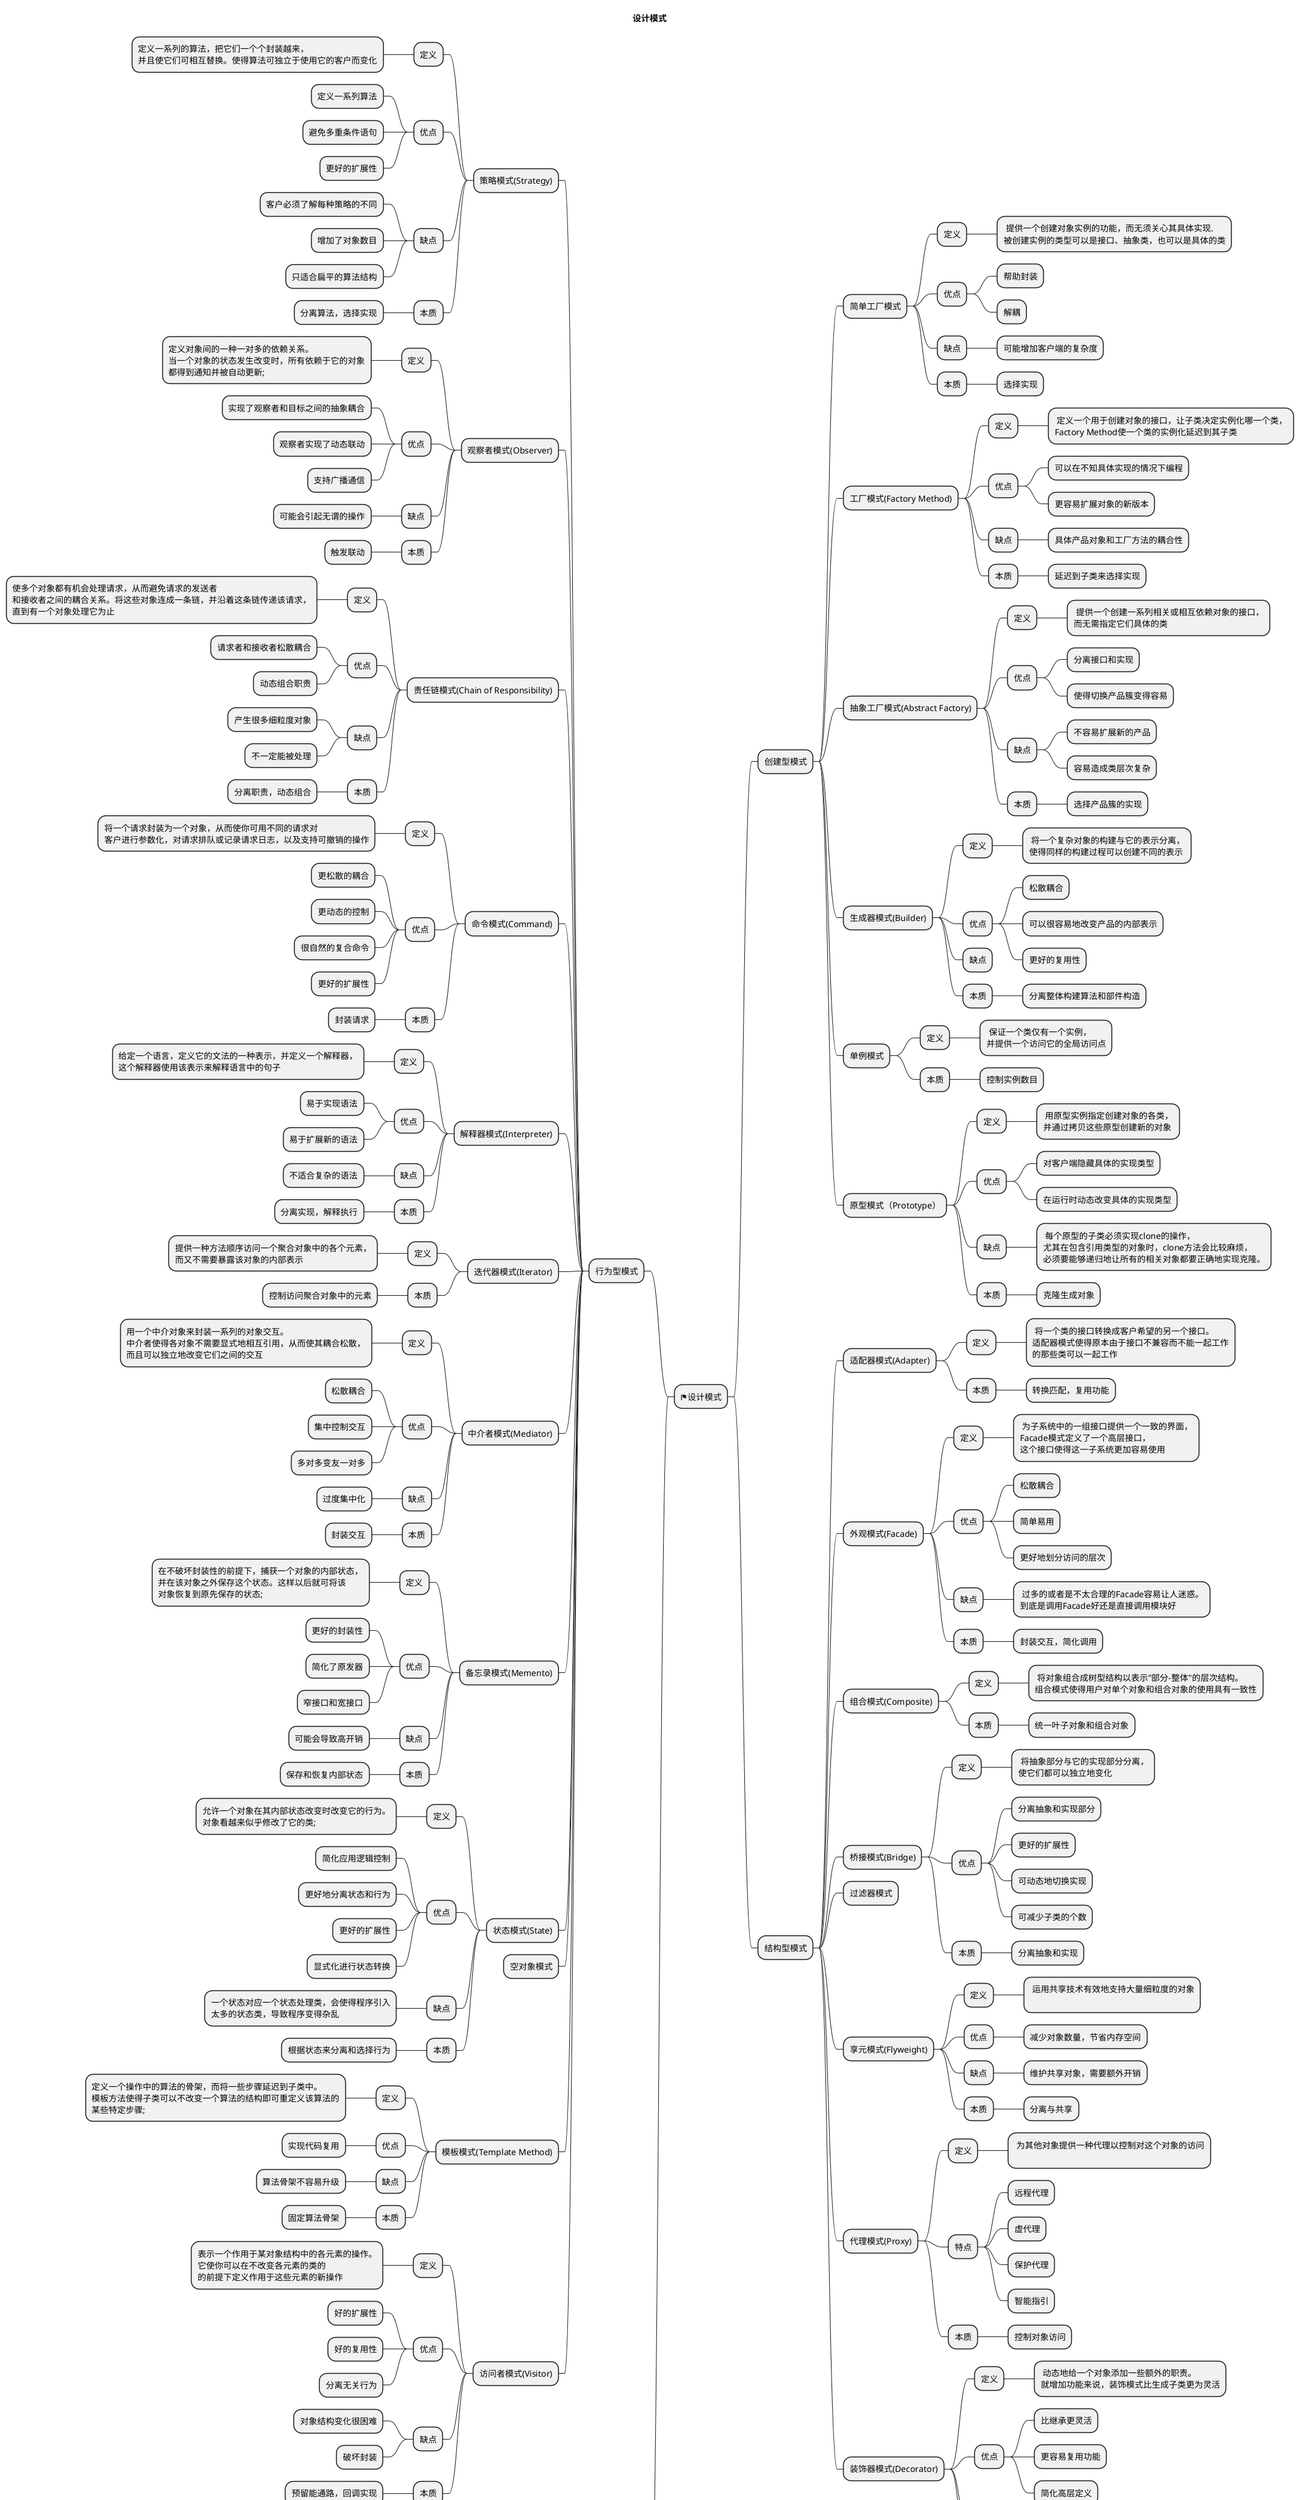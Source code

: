 @startmindmap
'https://plantuml.com/mindmap-diagram

title 设计模式

+ <&flag>设计模式
++ 创建型模式
+++ 简单工厂模式
++++ 定义
*****: 提供一个创建对象实例的功能，而无须关心其具体实现.
被创建实例的类型可以是接口、抽象类，也可以是具体的类;
++++ 优点
+++++ 帮助封装
+++++ 解耦
++++ 缺点
+++++ 可能增加客户端的复杂度
++++ 本质
+++++ 选择实现
+++ 工厂模式(Factory Method)
++++ 定义
*****: 定义一个用于创建对象的接口，让子类决定实例化哪一个类，
Factory Method使一个类的实例化延迟到其子类;
++++ 优点
+++++ 可以在不知具体实现的情况下编程
+++++ 更容易扩展对象的新版本
++++ 缺点
+++++ 具体产品对象和工厂方法的耦合性
++++ 本质
+++++ 延迟到子类来选择实现
+++ 抽象工厂模式(Abstract Factory)
++++ 定义
*****: 提供一个创建一系列相关或相互依赖对象的接口，
而无需指定它们具体的类;
++++ 优点
+++++ 分离接口和实现
+++++ 使得切换产品簇变得容易
++++ 缺点
+++++ 不容易扩展新的产品
+++++ 容易造成类层次复杂
++++ 本质
+++++ 选择产品簇的实现
+++ 生成器模式(Builder)
++++ 定义
*****: 将一个复杂对象的构建与它的表示分离，
使得同样的构建过程可以创建不同的表示;
++++ 优点
+++++ 松散耦合
+++++ 可以很容易地改变产品的内部表示
+++++ 更好的复用性
++++ 缺点
++++ 本质
+++++ 分离整体构建算法和部件构造
+++ 单例模式
++++ 定义
*****: 保证一个类仅有一个实例，
并提供一个访问它的全局访问点;
++++ 本质
+++++ 控制实例数目
+++ 原型模式（Prototype）
++++ 定义
*****: 用原型实例指定创建对象的各类，
并通过拷贝这些原型创建新的对象;
++++ 优点
+++++ 对客户端隐藏具体的实现类型
+++++ 在运行时动态改变具体的实现类型
++++ 缺点
*****: 每个原型的子类必须实现clone的操作，
尤其在包含引用类型的对象时，clone方法会比较麻烦，
必须要能够递归地让所有的相关对象都要正确地实现克隆。;
++++ 本质
+++++ 克隆生成对象
++ 结构型模式
+++ 适配器模式(Adapter)
++++ 定义
*****: 将一个类的接口转换成客户希望的另一个接口。
适配器模式使得原本由于接口不兼容而不能一起工作
的那些类可以一起工作;
++++ 本质
+++++ 转换匹配，复用功能
+++ 外观模式(Facade)
++++ 定义
*****: 为子系统中的一组接口提供一个一致的界面，
Facade模式定义了一个高层接口，
这个接口使得这一子系统更加容易使用;
++++ 优点
+++++ 松散耦合
+++++ 简单易用
+++++ 更好地划分访问的层次
++++ 缺点
*****: 过多的或者是不太合理的Facade容易让人迷惑。
到底是调用Facade好还是直接调用模块好;
++++ 本质
+++++ 封装交互，简化调用
+++ 组合模式(Composite)
++++ 定义
*****: 将对象组合成树型结构以表示"部分-整体"的层次结构。
组合模式使得用户对单个对象和组合对象的使用具有一致性;
++++ 本质
+++++ 统一叶子对象和组合对象
+++ 桥接模式(Bridge)
++++ 定义
*****: 将抽象部分与它的实现部分分离，
使它们都可以独立地变化;
++++ 优点
+++++ 分离抽象和实现部分
+++++ 更好的扩展性
+++++ 可动态地切换实现
+++++ 可减少子类的个数
++++ 本质
+++++ 分离抽象和实现
+++ 过滤器模式
+++ 享元模式(Flyweight)
++++ 定义
*****: 运用共享技术有效地支持大量细粒度的对象
;
++++ 优点
+++++ 减少对象数量，节省内存空间
++++ 缺点
+++++ 维护共享对象，需要额外开销
++++ 本质
+++++ 分离与共享
+++ 代理模式(Proxy)
++++ 定义
*****: 为其他对象提供一种代理以控制对这个对象的访问
;
++++ 特点
+++++ 远程代理
+++++ 虚代理
+++++ 保护代理
+++++ 智能指引
++++ 本质
+++++ 控制对象访问
+++ 装饰器模式(Decorator)
++++ 定义
*****: 动态地给一个对象添加一些额外的职责。
就增加功能来说，装饰模式比生成子类更为灵活;
++++ 优点
+++++ 比继承更灵活
+++++ 更容易复用功能
+++++ 简化高层定义
++++ 缺点
+++++ 产生很多细粒度对象
++++ 本质
+++++ 动态组合
-- 行为型模式
--- 策略模式(Strategy)
---- 定义
----- 定义一系列的算法，把它们一个个封装越来，\l并且使它们可相互替换。使得算法可独立于使用它的客户而变化
---- 优点
----- 定义一系列算法
----- 避免多重条件语句
----- 更好的扩展性
---- 缺点
----- 客户必须了解每种策略的不同
----- 增加了对象数目
----- 只适合扁平的算法结构
---- 本质
----- 分离算法，选择实现
--- 观察者模式(Observer)
---- 定义
----- 定义对象间的一种一对多的依赖关系。\l当一个对象的状态发生改变时，所有依赖于它的对象\l都得到通知并被自动更新;
---- 优点
----- 实现了观察者和目标之间的抽象耦合
----- 观察者实现了动态联动
----- 支持广播通信
---- 缺点
----- 可能会引起无谓的操作
---- 本质
----- 触发联动
--- 责任链模式(Chain of Responsibility)
---- 定义
----- 使多个对象都有机会处理请求，从而避免请求的发送者\l和接收者之间的耦合关系。将这些对象连成一条链，并沿着这条链传递该请求，\l直到有一个对象处理它为止
---- 优点
----- 请求者和接收者松散耦合
----- 动态组合职责
---- 缺点
----- 产生很多细粒度对象
----- 不一定能被处理
---- 本质
----- 分离职责，动态组合
--- 命令模式(Command)
---- 定义
----- 将一个请求封装为一个对象，从而使你可用不同的请求对\l客户进行参数化，对请求排队或记录请求日志，以及支持可撤销的操作
---- 优点
----- 更松散的耦合
----- 更动态的控制
----- 很自然的复合命令
----- 更好的扩展性
---- 本质
----- 封装请求
--- 解释器模式(Interpreter)
---- 定义
----- 给定一个语言，定义它的文法的一种表示，并定义一个解释器，\l这个解释器使用该表示来解释语言中的句子
---- 优点
----- 易于实现语法
----- 易于扩展新的语法
---- 缺点
----- 不适合复杂的语法
---- 本质
----- 分离实现，解释执行
--- 迭代器模式(Iterator)
---- 定义
----- 提供一种方法顺序访问一个聚合对象中的各个元素，\l而又不需要暴露该对象的内部表示
---- 本质
----- 控制访问聚合对象中的元素
--- 中介者模式(Mediator)
---- 定义
----- 用一个中介对象来封装一系列的对象交互。\l中介者使得各对象不需要显式地相互引用，从而使其耦合松散，\l而且可以独立地改变它们之间的交互
---- 优点
----- 松散耦合
----- 集中控制交互
----- 多对多变友一对多
---- 缺点
----- 过度集中化
---- 本质
----- 封装交互
--- 备忘录模式(Memento)
---- 定义
----- 在不破坏封装性的前提下，捕获一个对象的内部状态，\l并在该对象之外保存这个状态。这样以后就可将该\l对象恢复到原先保存的状态;
---- 优点
----- 更好的封装性
----- 简化了原发器
----- 窄接口和宽接口
---- 缺点
----- 可能会导致高开销
---- 本质
----- 保存和恢复内部状态
--- 状态模式(State)
---- 定义
----- 允许一个对象在其内部状态改变时改变它的行为。\l对象看越来似乎修改了它的类;
---- 优点
----- 简化应用逻辑控制
----- 更好地分离状态和行为
----- 更好的扩展性
----- 显式化进行状态转换
---- 缺点
----- 一个状态对应一个状态处理类，会使得程序引入\l太多的状态类，导致程序变得杂乱
---- 本质
----- 根据状态来分离和选择行为
--- 空对象模式
--- 模板模式(Template Method)
---- 定义
----- 定义一个操作中的算法的骨架，而将一些步骤延迟到子类中。\l模板方法使得子类可以不改变一个算法的结构即可重定义该算法的\l某些特定步骤;
---- 优点
----- 实现代码复用
---- 缺点
----- 算法骨架不容易升级
---- 本质
----- 固定算法骨架
--- 访问者模式(Visitor)
---- 定义
----- 表示一个作用于某对象结构中的各元素的操作。\l它使你可以在不改变各元素的类的\l的前提下定义作用于这些元素的新操作
---- 优点
----- 好的扩展性
----- 好的复用性
----- 分离无关行为
---- 缺点
----- 对象结构变化很困难
----- 破坏封装
---- 本质
----- 预留能通路，回调实现
-- 6大原则
--- 开闭原则
---- 对扩展开放，对修改关闭\l即对修改关闭（使用方），对扩展开放（提供方）即当我们给类增加新功能的时候，尽量不修改代码或尽可能少修改代码。\l即当我们给类增加新功能的时候，尽量不修改代码或尽可能少修改代码。
--- 里氏代换原则
---- 对开闭原则的补充。\l所有引用基类（父类）的地方必须能透明地使用其子类的对象。
--- 依赖倒转原则
---- 针对接口编程，依赖于抽象而不依赖于具体。(是开闭原则的基础)
--- 接口隔离原则
---- 使用多个隔离的接口，比使用单个接口要好。（降低类之间的耦合度）
--- 迪米特法则又称最少知道原则
---- 个实体应当尽量少地与其他实体之间发生相互作用，使得系统功能模块相对独立。
--- 合成复用原则
---- 尽量使用合成/聚合的方式，而不是使用继承。
center footer JavaCollector
@endmindmap
